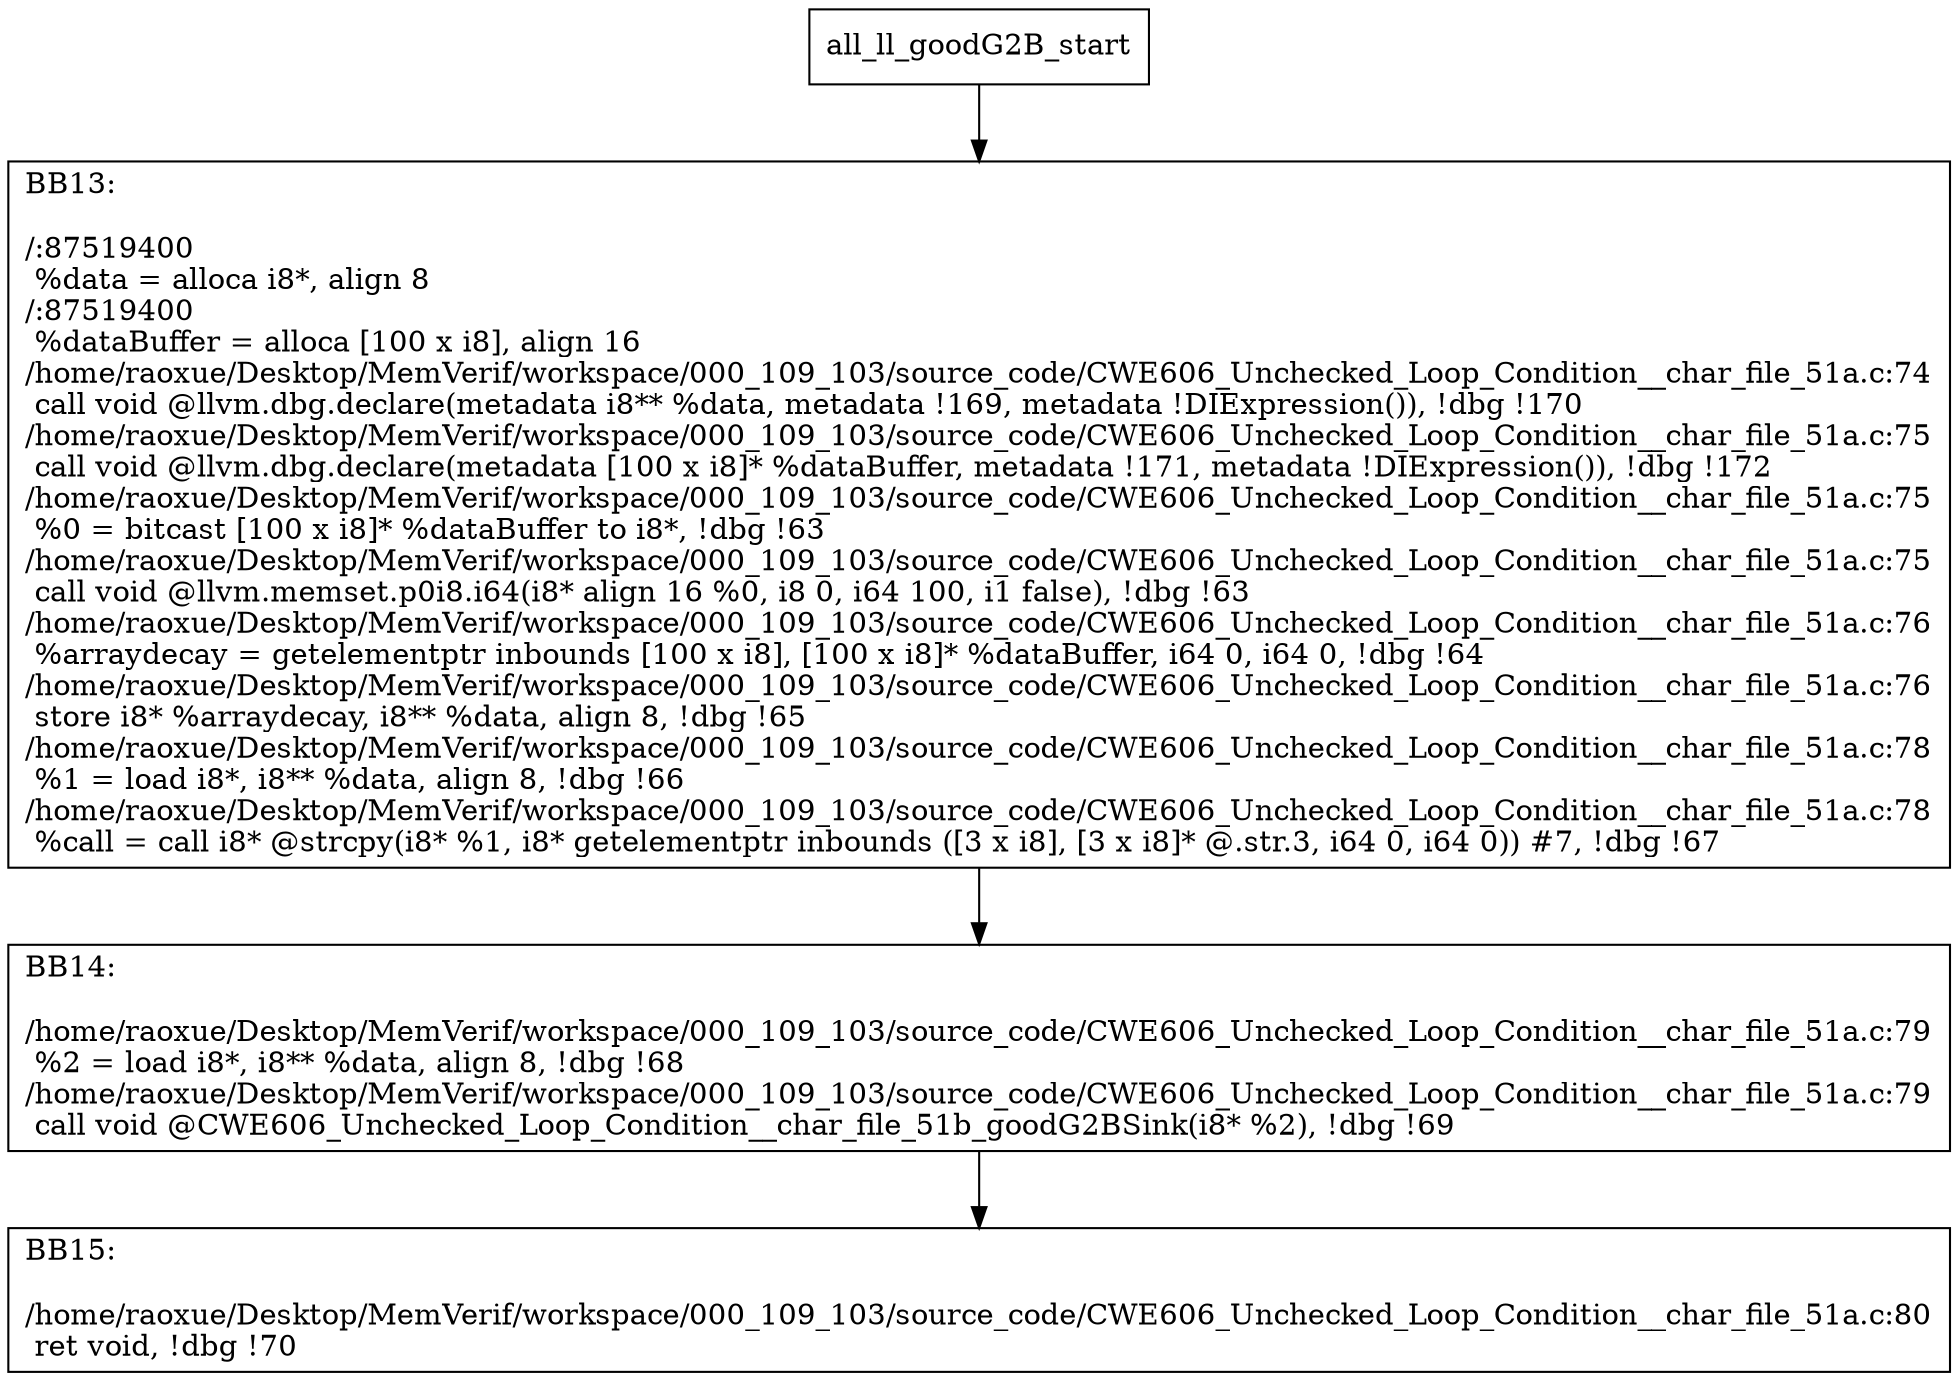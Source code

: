 digraph "CFG for'all_ll_goodG2B' function" {
	BBall_ll_goodG2B_start[shape=record,label="{all_ll_goodG2B_start}"];
	BBall_ll_goodG2B_start-> all_ll_goodG2BBB13;
	all_ll_goodG2BBB13 [shape=record, label="{BB13:\l\l/:87519400\l
  %data = alloca i8*, align 8\l
/:87519400\l
  %dataBuffer = alloca [100 x i8], align 16\l
/home/raoxue/Desktop/MemVerif/workspace/000_109_103/source_code/CWE606_Unchecked_Loop_Condition__char_file_51a.c:74\l
  call void @llvm.dbg.declare(metadata i8** %data, metadata !169, metadata !DIExpression()), !dbg !170\l
/home/raoxue/Desktop/MemVerif/workspace/000_109_103/source_code/CWE606_Unchecked_Loop_Condition__char_file_51a.c:75\l
  call void @llvm.dbg.declare(metadata [100 x i8]* %dataBuffer, metadata !171, metadata !DIExpression()), !dbg !172\l
/home/raoxue/Desktop/MemVerif/workspace/000_109_103/source_code/CWE606_Unchecked_Loop_Condition__char_file_51a.c:75\l
  %0 = bitcast [100 x i8]* %dataBuffer to i8*, !dbg !63\l
/home/raoxue/Desktop/MemVerif/workspace/000_109_103/source_code/CWE606_Unchecked_Loop_Condition__char_file_51a.c:75\l
  call void @llvm.memset.p0i8.i64(i8* align 16 %0, i8 0, i64 100, i1 false), !dbg !63\l
/home/raoxue/Desktop/MemVerif/workspace/000_109_103/source_code/CWE606_Unchecked_Loop_Condition__char_file_51a.c:76\l
  %arraydecay = getelementptr inbounds [100 x i8], [100 x i8]* %dataBuffer, i64 0, i64 0, !dbg !64\l
/home/raoxue/Desktop/MemVerif/workspace/000_109_103/source_code/CWE606_Unchecked_Loop_Condition__char_file_51a.c:76\l
  store i8* %arraydecay, i8** %data, align 8, !dbg !65\l
/home/raoxue/Desktop/MemVerif/workspace/000_109_103/source_code/CWE606_Unchecked_Loop_Condition__char_file_51a.c:78\l
  %1 = load i8*, i8** %data, align 8, !dbg !66\l
/home/raoxue/Desktop/MemVerif/workspace/000_109_103/source_code/CWE606_Unchecked_Loop_Condition__char_file_51a.c:78\l
  %call = call i8* @strcpy(i8* %1, i8* getelementptr inbounds ([3 x i8], [3 x i8]* @.str.3, i64 0, i64 0)) #7, !dbg !67\l
}"];
	all_ll_goodG2BBB13-> all_ll_goodG2BBB14;
	all_ll_goodG2BBB14 [shape=record, label="{BB14:\l\l/home/raoxue/Desktop/MemVerif/workspace/000_109_103/source_code/CWE606_Unchecked_Loop_Condition__char_file_51a.c:79\l
  %2 = load i8*, i8** %data, align 8, !dbg !68\l
/home/raoxue/Desktop/MemVerif/workspace/000_109_103/source_code/CWE606_Unchecked_Loop_Condition__char_file_51a.c:79\l
  call void @CWE606_Unchecked_Loop_Condition__char_file_51b_goodG2BSink(i8* %2), !dbg !69\l
}"];
	all_ll_goodG2BBB14-> all_ll_goodG2BBB15;
	all_ll_goodG2BBB15 [shape=record, label="{BB15:\l\l/home/raoxue/Desktop/MemVerif/workspace/000_109_103/source_code/CWE606_Unchecked_Loop_Condition__char_file_51a.c:80\l
  ret void, !dbg !70\l
}"];
}
